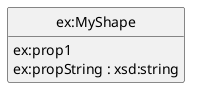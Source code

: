 @startuml
class "ex:MyShape"
"ex:MyShape" : ex:prop1
"ex:MyShape" : ex:propString : xsd:string
hide Circle
hide empty members
@enduml
